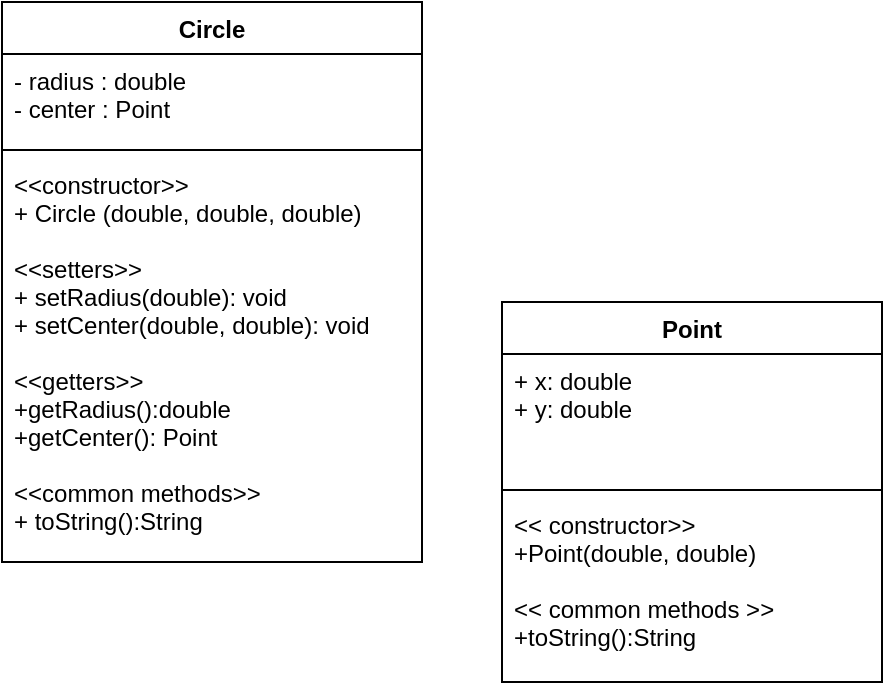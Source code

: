 <mxfile version="13.7.7" type="github">
  <diagram name="Page-1" id="e7e014a7-5840-1c2e-5031-d8a46d1fe8dd">
    <mxGraphModel dx="782" dy="465" grid="1" gridSize="10" guides="1" tooltips="1" connect="1" arrows="1" fold="1" page="1" pageScale="1" pageWidth="1169" pageHeight="826" background="#ffffff" math="0" shadow="0">
      <root>
        <mxCell id="0" />
        <mxCell id="1" parent="0" />
        <mxCell id="8fiQGmbdgdOTvZni-vrx-1" value="Circle" style="swimlane;fontStyle=1;align=center;verticalAlign=top;childLayout=stackLayout;horizontal=1;startSize=26;horizontalStack=0;resizeParent=1;resizeParentMax=0;resizeLast=0;collapsible=1;marginBottom=0;" vertex="1" parent="1">
          <mxGeometry x="70" y="50" width="210" height="280" as="geometry" />
        </mxCell>
        <mxCell id="8fiQGmbdgdOTvZni-vrx-2" value="- radius : double&#xa;- center : Point" style="text;strokeColor=none;fillColor=none;align=left;verticalAlign=top;spacingLeft=4;spacingRight=4;overflow=hidden;rotatable=0;points=[[0,0.5],[1,0.5]];portConstraint=eastwest;" vertex="1" parent="8fiQGmbdgdOTvZni-vrx-1">
          <mxGeometry y="26" width="210" height="44" as="geometry" />
        </mxCell>
        <mxCell id="8fiQGmbdgdOTvZni-vrx-3" value="" style="line;strokeWidth=1;fillColor=none;align=left;verticalAlign=middle;spacingTop=-1;spacingLeft=3;spacingRight=3;rotatable=0;labelPosition=right;points=[];portConstraint=eastwest;" vertex="1" parent="8fiQGmbdgdOTvZni-vrx-1">
          <mxGeometry y="70" width="210" height="8" as="geometry" />
        </mxCell>
        <mxCell id="8fiQGmbdgdOTvZni-vrx-4" value="&lt;&lt;constructor&gt;&gt;&#xa;+ Circle (double, double, double)&#xa;&#xa;&lt;&lt;setters&gt;&gt;&#xa;+ setRadius(double): void&#xa;+ setCenter(double, double): void&#xa;&#xa;&lt;&lt;getters&gt;&gt;&#xa;+getRadius():double&#xa;+getCenter(): Point&#xa;&#xa;&lt;&lt;common methods&gt;&gt;&#xa;+ toString():String&#xa;" style="text;strokeColor=none;fillColor=none;align=left;verticalAlign=top;spacingLeft=4;spacingRight=4;overflow=hidden;rotatable=0;points=[[0,0.5],[1,0.5]];portConstraint=eastwest;" vertex="1" parent="8fiQGmbdgdOTvZni-vrx-1">
          <mxGeometry y="78" width="210" height="202" as="geometry" />
        </mxCell>
        <mxCell id="8fiQGmbdgdOTvZni-vrx-5" value="Point" style="swimlane;fontStyle=1;align=center;verticalAlign=top;childLayout=stackLayout;horizontal=1;startSize=26;horizontalStack=0;resizeParent=1;resizeParentMax=0;resizeLast=0;collapsible=1;marginBottom=0;" vertex="1" parent="1">
          <mxGeometry x="320" y="200" width="190" height="190" as="geometry" />
        </mxCell>
        <mxCell id="8fiQGmbdgdOTvZni-vrx-6" value="+ x: double&#xa;+ y: double" style="text;strokeColor=none;fillColor=none;align=left;verticalAlign=top;spacingLeft=4;spacingRight=4;overflow=hidden;rotatable=0;points=[[0,0.5],[1,0.5]];portConstraint=eastwest;" vertex="1" parent="8fiQGmbdgdOTvZni-vrx-5">
          <mxGeometry y="26" width="190" height="64" as="geometry" />
        </mxCell>
        <mxCell id="8fiQGmbdgdOTvZni-vrx-7" value="" style="line;strokeWidth=1;fillColor=none;align=left;verticalAlign=middle;spacingTop=-1;spacingLeft=3;spacingRight=3;rotatable=0;labelPosition=right;points=[];portConstraint=eastwest;" vertex="1" parent="8fiQGmbdgdOTvZni-vrx-5">
          <mxGeometry y="90" width="190" height="8" as="geometry" />
        </mxCell>
        <mxCell id="8fiQGmbdgdOTvZni-vrx-8" value="&lt;&lt; constructor&gt;&gt;&#xa;+Point(double, double)&#xa;&#xa;&lt;&lt; common methods &gt;&gt;&#xa;+toString():String" style="text;strokeColor=none;fillColor=none;align=left;verticalAlign=top;spacingLeft=4;spacingRight=4;overflow=hidden;rotatable=0;points=[[0,0.5],[1,0.5]];portConstraint=eastwest;" vertex="1" parent="8fiQGmbdgdOTvZni-vrx-5">
          <mxGeometry y="98" width="190" height="92" as="geometry" />
        </mxCell>
      </root>
    </mxGraphModel>
  </diagram>
</mxfile>
